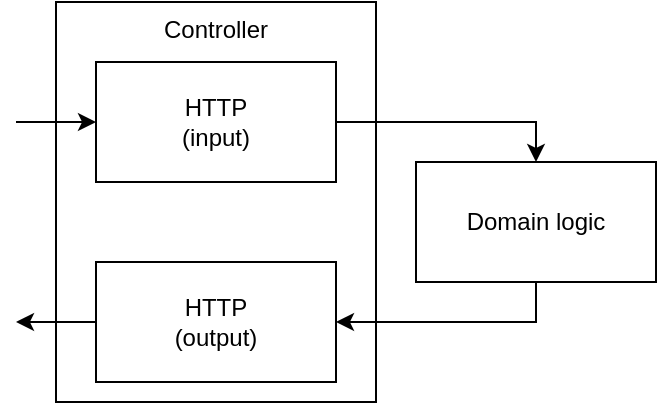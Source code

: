 <mxfile version="14.1.1" type="google"><diagram id="CGTrJVXZi7DGi4SXluGr" name="Page-1"><mxGraphModel dx="1422" dy="804" grid="1" gridSize="10" guides="1" tooltips="1" connect="1" arrows="1" fold="1" page="1" pageScale="1" pageWidth="850" pageHeight="1100" math="0" shadow="0"><root><mxCell id="0"/><mxCell id="1" parent="0"/><mxCell id="lSErx22Q50DR8w6ZcHBT-1" value="Controller" style="rounded=0;whiteSpace=wrap;html=1;horizontal=1;align=center;verticalAlign=top;" vertex="1" parent="1"><mxGeometry x="140" y="360" width="160" height="200" as="geometry"/></mxCell><mxCell id="lSErx22Q50DR8w6ZcHBT-5" style="edgeStyle=orthogonalEdgeStyle;rounded=0;orthogonalLoop=1;jettySize=auto;html=1;entryX=0.5;entryY=0;entryDx=0;entryDy=0;" edge="1" parent="1" source="lSErx22Q50DR8w6ZcHBT-2" target="lSErx22Q50DR8w6ZcHBT-4"><mxGeometry relative="1" as="geometry"/></mxCell><mxCell id="lSErx22Q50DR8w6ZcHBT-9" style="edgeStyle=none;rounded=0;orthogonalLoop=1;jettySize=auto;html=1;startArrow=classic;startFill=1;endArrow=none;endFill=0;" edge="1" parent="1" source="lSErx22Q50DR8w6ZcHBT-2"><mxGeometry relative="1" as="geometry"><mxPoint x="120" y="420" as="targetPoint"/></mxGeometry></mxCell><mxCell id="lSErx22Q50DR8w6ZcHBT-2" value="HTTP&lt;br&gt;(input)" style="rounded=0;whiteSpace=wrap;html=1;" vertex="1" parent="1"><mxGeometry x="160" y="390" width="120" height="60" as="geometry"/></mxCell><mxCell id="lSErx22Q50DR8w6ZcHBT-10" style="edgeStyle=none;rounded=0;orthogonalLoop=1;jettySize=auto;html=1;startArrow=none;startFill=0;endArrow=classic;endFill=1;" edge="1" parent="1" source="lSErx22Q50DR8w6ZcHBT-3"><mxGeometry relative="1" as="geometry"><mxPoint x="120" y="520" as="targetPoint"/></mxGeometry></mxCell><mxCell id="lSErx22Q50DR8w6ZcHBT-3" value="HTTP&lt;br&gt;(output)" style="rounded=0;whiteSpace=wrap;html=1;" vertex="1" parent="1"><mxGeometry x="160" y="490" width="120" height="60" as="geometry"/></mxCell><mxCell id="lSErx22Q50DR8w6ZcHBT-6" style="edgeStyle=orthogonalEdgeStyle;rounded=0;orthogonalLoop=1;jettySize=auto;html=1;exitX=0.5;exitY=1;exitDx=0;exitDy=0;entryX=1;entryY=0.5;entryDx=0;entryDy=0;" edge="1" parent="1" source="lSErx22Q50DR8w6ZcHBT-4" target="lSErx22Q50DR8w6ZcHBT-3"><mxGeometry relative="1" as="geometry"/></mxCell><mxCell id="lSErx22Q50DR8w6ZcHBT-4" value="Domain logic" style="rounded=0;whiteSpace=wrap;html=1;" vertex="1" parent="1"><mxGeometry x="320" y="440" width="120" height="60" as="geometry"/></mxCell></root></mxGraphModel></diagram></mxfile>